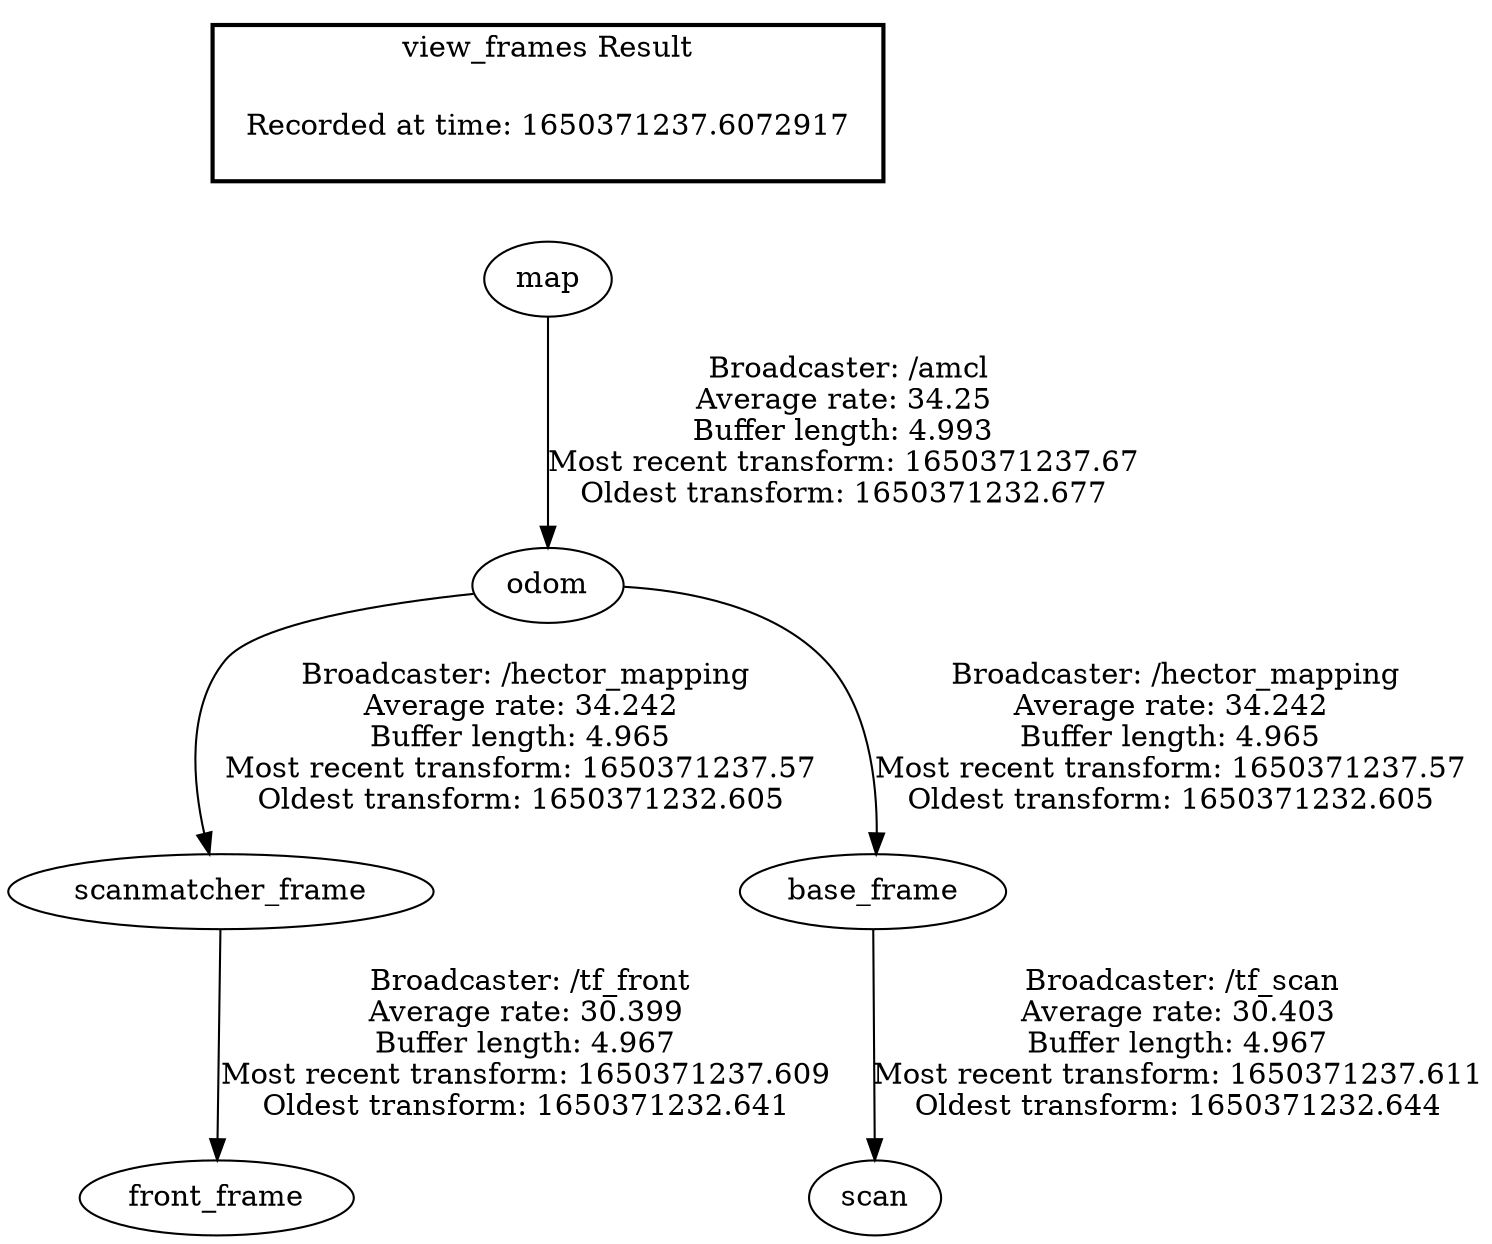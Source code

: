 digraph G {
"scanmatcher_frame" -> "front_frame"[label=" Broadcaster: /tf_front\nAverage rate: 30.399\nBuffer length: 4.967\nMost recent transform: 1650371237.609\nOldest transform: 1650371232.641\n"];
"odom" -> "scanmatcher_frame"[label=" Broadcaster: /hector_mapping\nAverage rate: 34.242\nBuffer length: 4.965\nMost recent transform: 1650371237.57\nOldest transform: 1650371232.605\n"];
"base_frame" -> "scan"[label=" Broadcaster: /tf_scan\nAverage rate: 30.403\nBuffer length: 4.967\nMost recent transform: 1650371237.611\nOldest transform: 1650371232.644\n"];
"odom" -> "base_frame"[label=" Broadcaster: /hector_mapping\nAverage rate: 34.242\nBuffer length: 4.965\nMost recent transform: 1650371237.57\nOldest transform: 1650371232.605\n"];
"map" -> "odom"[label=" Broadcaster: /amcl\nAverage rate: 34.25\nBuffer length: 4.993\nMost recent transform: 1650371237.67\nOldest transform: 1650371232.677\n"];
edge [style=invis];
 subgraph cluster_legend { style=bold; color=black; label ="view_frames Result";
"Recorded at time: 1650371237.6072917"[ shape=plaintext ] ;
}->"map";
}